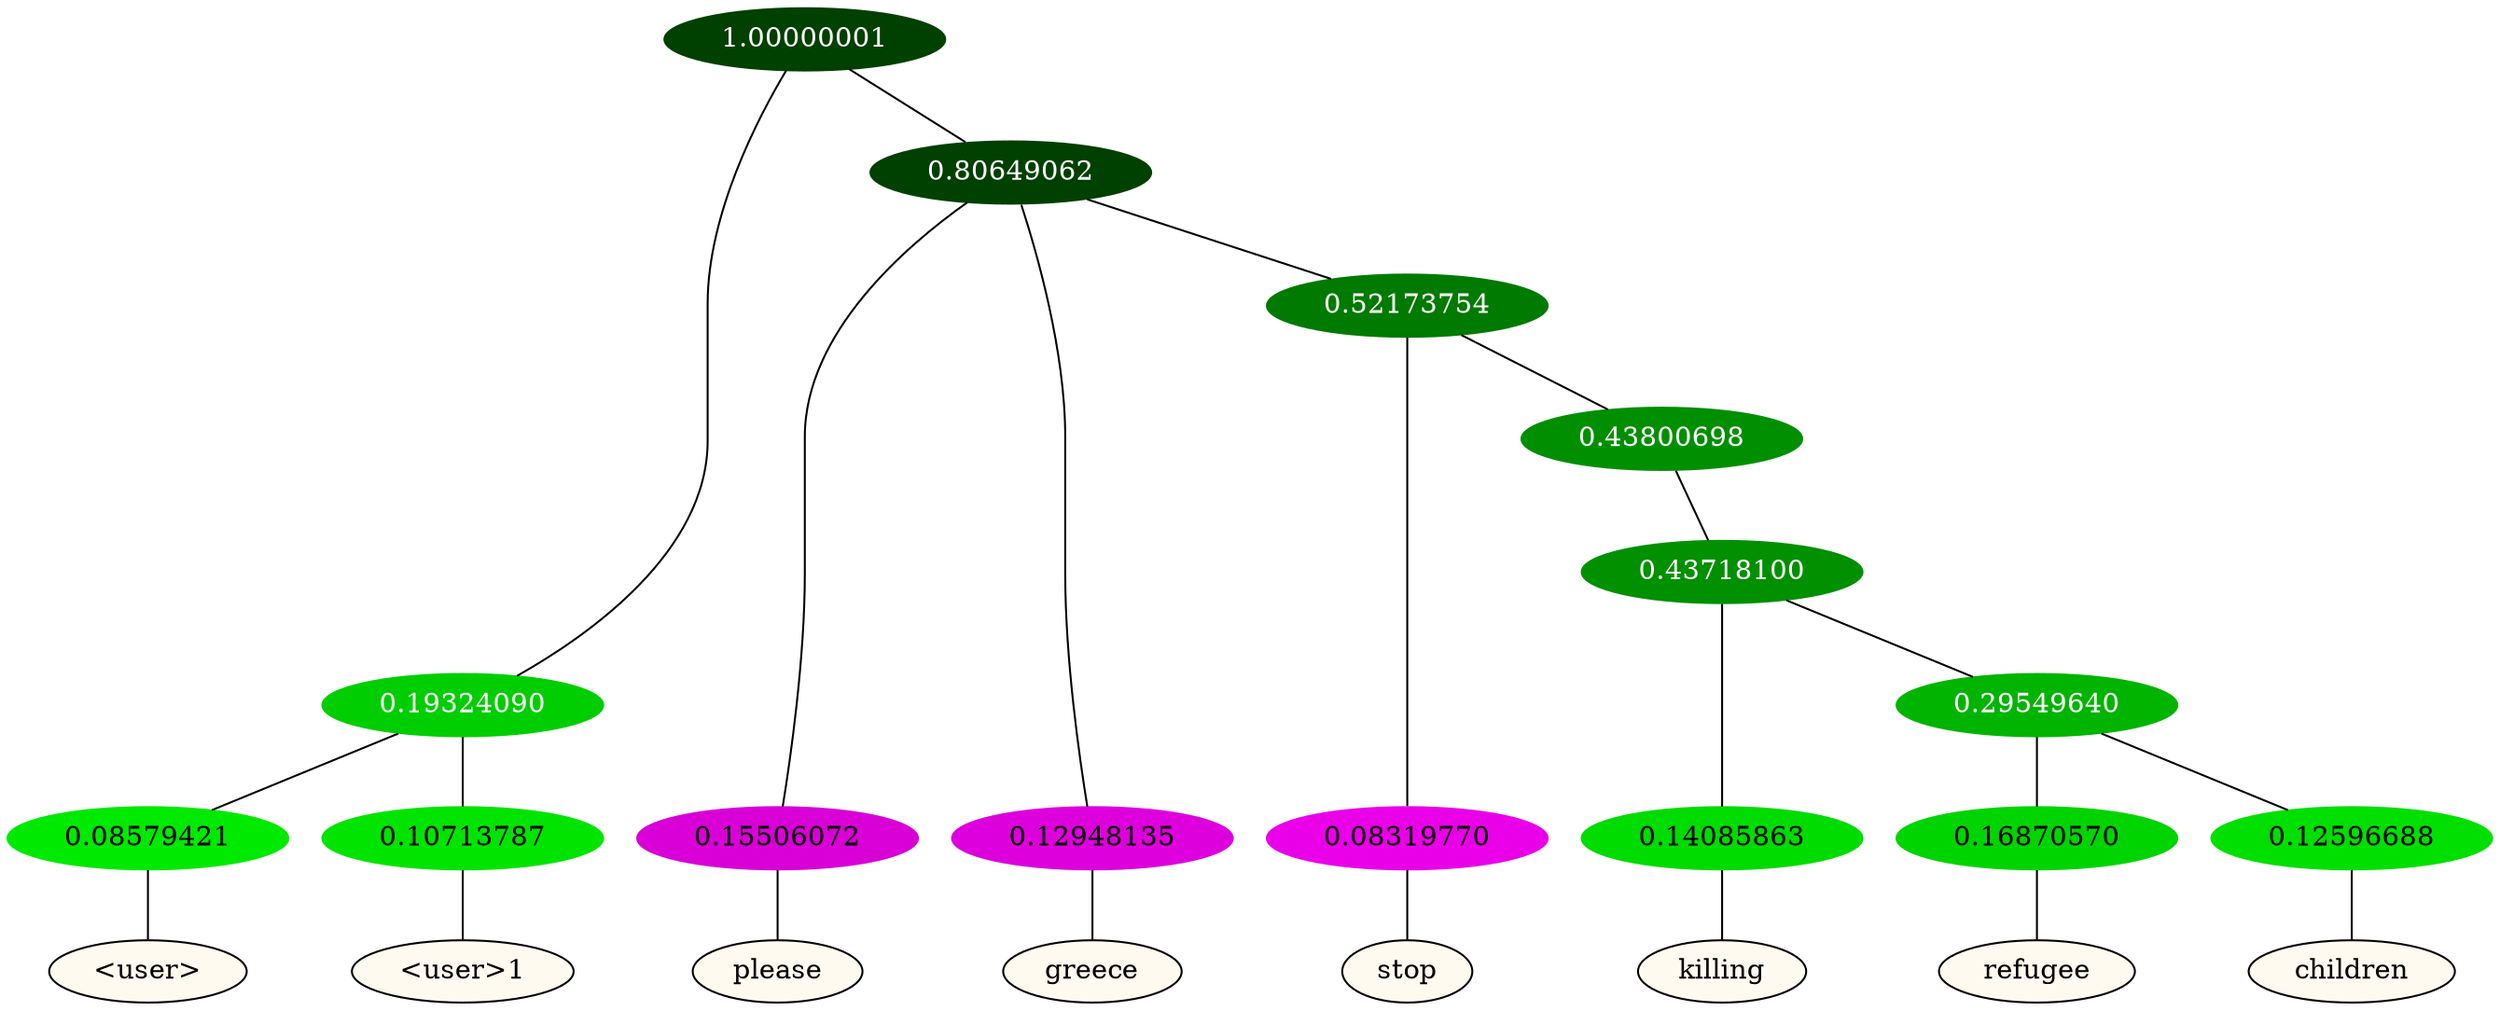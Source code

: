 graph {
	node [format=png height=0.15 nodesep=0.001 ordering=out overlap=prism overlap_scaling=0.01 ranksep=0.001 ratio=0.2 style=filled width=0.15]
	{
		rank=same
		a_w_3 [label="\<user\>" color=black fillcolor=floralwhite style="filled,solid"]
		a_w_4 [label="\<user\>1" color=black fillcolor=floralwhite style="filled,solid"]
		a_w_5 [label=please color=black fillcolor=floralwhite style="filled,solid"]
		a_w_6 [label=greece color=black fillcolor=floralwhite style="filled,solid"]
		a_w_8 [label=stop color=black fillcolor=floralwhite style="filled,solid"]
		a_w_11 [label=killing color=black fillcolor=floralwhite style="filled,solid"]
		a_w_13 [label=refugee color=black fillcolor=floralwhite style="filled,solid"]
		a_w_14 [label=children color=black fillcolor=floralwhite style="filled,solid"]
	}
	a_n_3 -- a_w_3
	a_n_4 -- a_w_4
	a_n_5 -- a_w_5
	a_n_6 -- a_w_6
	a_n_8 -- a_w_8
	a_n_11 -- a_w_11
	a_n_13 -- a_w_13
	a_n_14 -- a_w_14
	{
		rank=same
		a_n_3 [label=0.08579421 color="0.334 1.000 0.914" fontcolor=black]
		a_n_4 [label=0.10713787 color="0.334 1.000 0.893" fontcolor=black]
		a_n_5 [label=0.15506072 color="0.835 1.000 0.845" fontcolor=black]
		a_n_6 [label=0.12948135 color="0.835 1.000 0.871" fontcolor=black]
		a_n_8 [label=0.08319770 color="0.835 1.000 0.917" fontcolor=black]
		a_n_11 [label=0.14085863 color="0.334 1.000 0.859" fontcolor=black]
		a_n_13 [label=0.16870570 color="0.334 1.000 0.831" fontcolor=black]
		a_n_14 [label=0.12596688 color="0.334 1.000 0.874" fontcolor=black]
	}
	a_n_0 [label=1.00000001 color="0.334 1.000 0.250" fontcolor=grey99]
	a_n_1 [label=0.19324090 color="0.334 1.000 0.807" fontcolor=grey99]
	a_n_0 -- a_n_1
	a_n_2 [label=0.80649062 color="0.334 1.000 0.250" fontcolor=grey99]
	a_n_0 -- a_n_2
	a_n_1 -- a_n_3
	a_n_1 -- a_n_4
	a_n_2 -- a_n_5
	a_n_2 -- a_n_6
	a_n_7 [label=0.52173754 color="0.334 1.000 0.478" fontcolor=grey99]
	a_n_2 -- a_n_7
	a_n_7 -- a_n_8
	a_n_9 [label=0.43800698 color="0.334 1.000 0.562" fontcolor=grey99]
	a_n_7 -- a_n_9
	a_n_10 [label=0.43718100 color="0.334 1.000 0.563" fontcolor=grey99]
	a_n_9 -- a_n_10
	a_n_10 -- a_n_11
	a_n_12 [label=0.29549640 color="0.334 1.000 0.705" fontcolor=grey99]
	a_n_10 -- a_n_12
	a_n_12 -- a_n_13
	a_n_12 -- a_n_14
}
